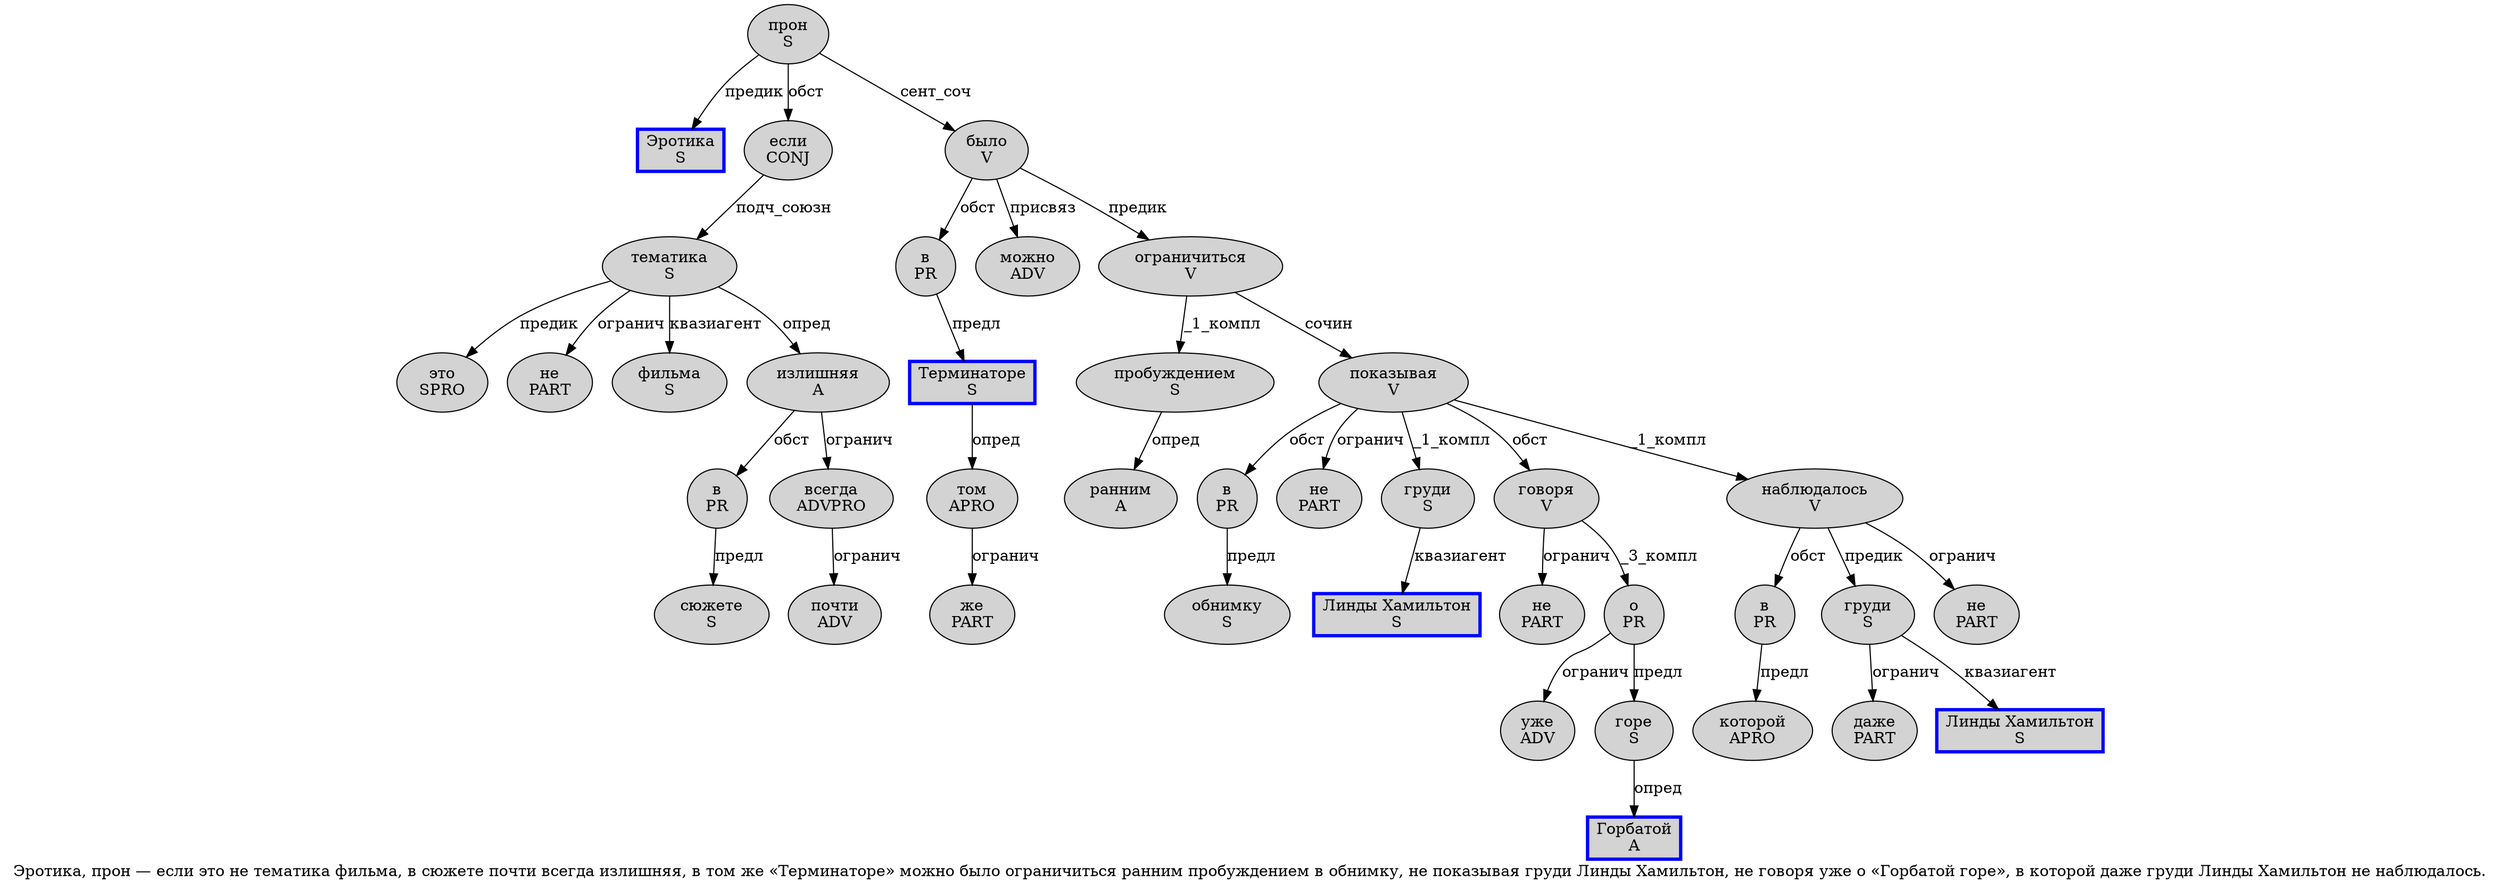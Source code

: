 digraph SENTENCE_3019 {
	graph [label="Эротика, прон — если это не тематика фильма, в сюжете почти всегда излишняя, в том же «Терминаторе» можно было ограничиться ранним пробуждением в обнимку, не показывая груди Линды Хамильтон, не говоря уже о «Горбатой горе», в которой даже груди Линды Хамильтон не наблюдалось."]
	node [style=filled]
		0 [label="Эротика
S" color=blue fillcolor=lightgray penwidth=3 shape=box]
		2 [label="прон
S" color="" fillcolor=lightgray penwidth=1 shape=ellipse]
		4 [label="если
CONJ" color="" fillcolor=lightgray penwidth=1 shape=ellipse]
		5 [label="это
SPRO" color="" fillcolor=lightgray penwidth=1 shape=ellipse]
		6 [label="не
PART" color="" fillcolor=lightgray penwidth=1 shape=ellipse]
		7 [label="тематика
S" color="" fillcolor=lightgray penwidth=1 shape=ellipse]
		8 [label="фильма
S" color="" fillcolor=lightgray penwidth=1 shape=ellipse]
		10 [label="в
PR" color="" fillcolor=lightgray penwidth=1 shape=ellipse]
		11 [label="сюжете
S" color="" fillcolor=lightgray penwidth=1 shape=ellipse]
		12 [label="почти
ADV" color="" fillcolor=lightgray penwidth=1 shape=ellipse]
		13 [label="всегда
ADVPRO" color="" fillcolor=lightgray penwidth=1 shape=ellipse]
		14 [label="излишняя
A" color="" fillcolor=lightgray penwidth=1 shape=ellipse]
		16 [label="в
PR" color="" fillcolor=lightgray penwidth=1 shape=ellipse]
		17 [label="том
APRO" color="" fillcolor=lightgray penwidth=1 shape=ellipse]
		18 [label="же
PART" color="" fillcolor=lightgray penwidth=1 shape=ellipse]
		20 [label="Терминаторе
S" color=blue fillcolor=lightgray penwidth=3 shape=box]
		22 [label="можно
ADV" color="" fillcolor=lightgray penwidth=1 shape=ellipse]
		23 [label="было
V" color="" fillcolor=lightgray penwidth=1 shape=ellipse]
		24 [label="ограничиться
V" color="" fillcolor=lightgray penwidth=1 shape=ellipse]
		25 [label="ранним
A" color="" fillcolor=lightgray penwidth=1 shape=ellipse]
		26 [label="пробуждением
S" color="" fillcolor=lightgray penwidth=1 shape=ellipse]
		27 [label="в
PR" color="" fillcolor=lightgray penwidth=1 shape=ellipse]
		28 [label="обнимку
S" color="" fillcolor=lightgray penwidth=1 shape=ellipse]
		30 [label="не
PART" color="" fillcolor=lightgray penwidth=1 shape=ellipse]
		31 [label="показывая
V" color="" fillcolor=lightgray penwidth=1 shape=ellipse]
		32 [label="груди
S" color="" fillcolor=lightgray penwidth=1 shape=ellipse]
		33 [label="Линды Хамильтон
S" color=blue fillcolor=lightgray penwidth=3 shape=box]
		35 [label="не
PART" color="" fillcolor=lightgray penwidth=1 shape=ellipse]
		36 [label="говоря
V" color="" fillcolor=lightgray penwidth=1 shape=ellipse]
		37 [label="уже
ADV" color="" fillcolor=lightgray penwidth=1 shape=ellipse]
		38 [label="о
PR" color="" fillcolor=lightgray penwidth=1 shape=ellipse]
		40 [label="Горбатой
A" color=blue fillcolor=lightgray penwidth=3 shape=box]
		41 [label="горе
S" color="" fillcolor=lightgray penwidth=1 shape=ellipse]
		44 [label="в
PR" color="" fillcolor=lightgray penwidth=1 shape=ellipse]
		45 [label="которой
APRO" color="" fillcolor=lightgray penwidth=1 shape=ellipse]
		46 [label="даже
PART" color="" fillcolor=lightgray penwidth=1 shape=ellipse]
		47 [label="груди
S" color="" fillcolor=lightgray penwidth=1 shape=ellipse]
		48 [label="Линды Хамильтон
S" color=blue fillcolor=lightgray penwidth=3 shape=box]
		49 [label="не
PART" color="" fillcolor=lightgray penwidth=1 shape=ellipse]
		50 [label="наблюдалось
V" color="" fillcolor=lightgray penwidth=1 shape=ellipse]
			23 -> 16 [label="обст"]
			23 -> 22 [label="присвяз"]
			23 -> 24 [label="предик"]
			14 -> 10 [label="обст"]
			14 -> 13 [label="огранич"]
			26 -> 25 [label="опред"]
			41 -> 40 [label="опред"]
			20 -> 17 [label="опред"]
			38 -> 37 [label="огранич"]
			38 -> 41 [label="предл"]
			31 -> 27 [label="обст"]
			31 -> 30 [label="огранич"]
			31 -> 32 [label="_1_компл"]
			31 -> 36 [label="обст"]
			31 -> 50 [label="_1_компл"]
			24 -> 26 [label="_1_компл"]
			24 -> 31 [label="сочин"]
			32 -> 33 [label="квазиагент"]
			50 -> 44 [label="обст"]
			50 -> 47 [label="предик"]
			50 -> 49 [label="огранич"]
			36 -> 35 [label="огранич"]
			36 -> 38 [label="_3_компл"]
			44 -> 45 [label="предл"]
			4 -> 7 [label="подч_союзн"]
			7 -> 5 [label="предик"]
			7 -> 6 [label="огранич"]
			7 -> 8 [label="квазиагент"]
			7 -> 14 [label="опред"]
			47 -> 46 [label="огранич"]
			47 -> 48 [label="квазиагент"]
			27 -> 28 [label="предл"]
			17 -> 18 [label="огранич"]
			16 -> 20 [label="предл"]
			10 -> 11 [label="предл"]
			2 -> 0 [label="предик"]
			2 -> 4 [label="обст"]
			2 -> 23 [label="сент_соч"]
			13 -> 12 [label="огранич"]
}